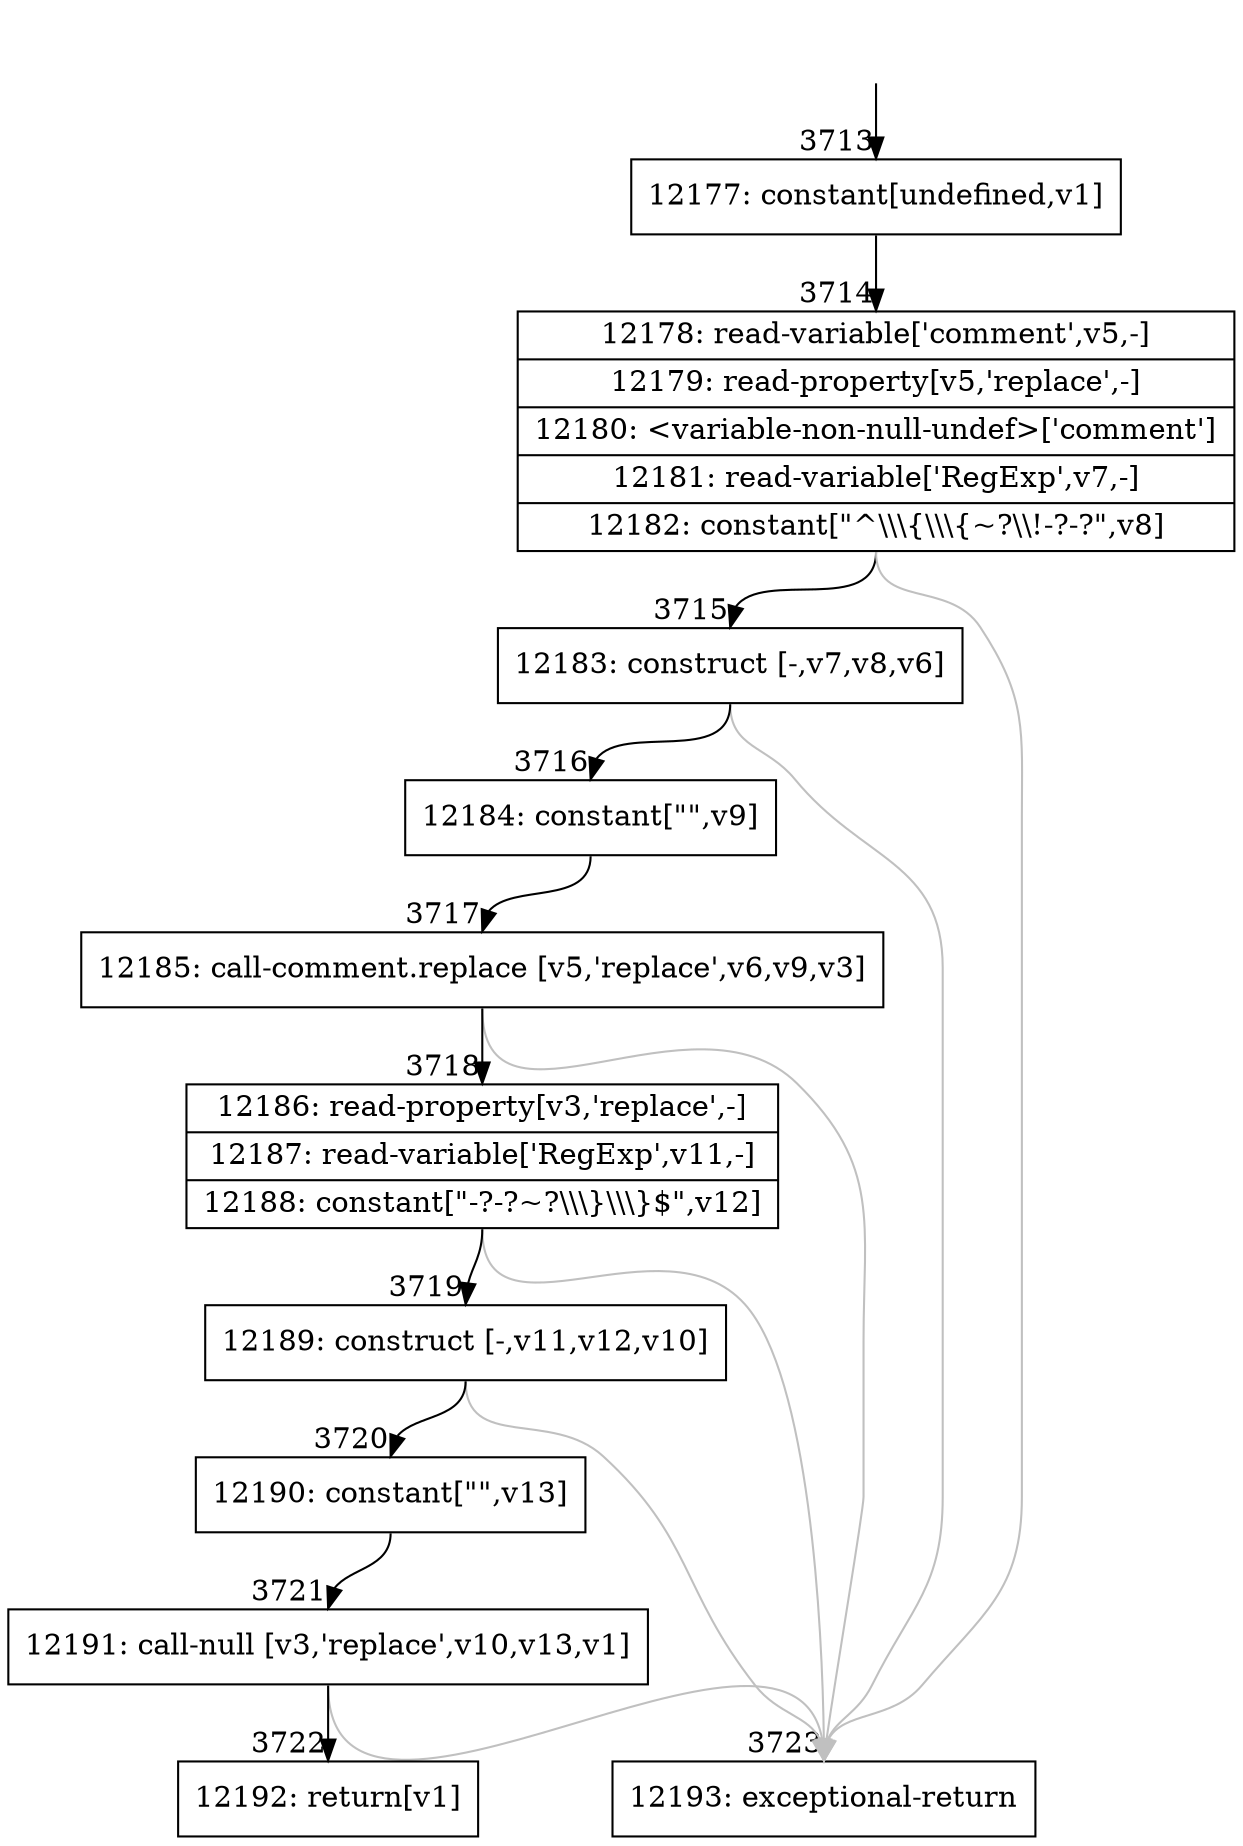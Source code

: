 digraph {
rankdir="TD"
BB_entry139[shape=none,label=""];
BB_entry139 -> BB3713 [tailport=s, headport=n, headlabel="    3713"]
BB3713 [shape=record label="{12177: constant[undefined,v1]}" ] 
BB3713 -> BB3714 [tailport=s, headport=n, headlabel="      3714"]
BB3714 [shape=record label="{12178: read-variable['comment',v5,-]|12179: read-property[v5,'replace',-]|12180: \<variable-non-null-undef\>['comment']|12181: read-variable['RegExp',v7,-]|12182: constant[\"^\\\\\\\{\\\\\\\{~?\\\\!-?-?\",v8]}" ] 
BB3714 -> BB3715 [tailport=s, headport=n, headlabel="      3715"]
BB3714 -> BB3723 [tailport=s, headport=n, color=gray, headlabel="      3723"]
BB3715 [shape=record label="{12183: construct [-,v7,v8,v6]}" ] 
BB3715 -> BB3716 [tailport=s, headport=n, headlabel="      3716"]
BB3715 -> BB3723 [tailport=s, headport=n, color=gray]
BB3716 [shape=record label="{12184: constant[\"\",v9]}" ] 
BB3716 -> BB3717 [tailport=s, headport=n, headlabel="      3717"]
BB3717 [shape=record label="{12185: call-comment.replace [v5,'replace',v6,v9,v3]}" ] 
BB3717 -> BB3718 [tailport=s, headport=n, headlabel="      3718"]
BB3717 -> BB3723 [tailport=s, headport=n, color=gray]
BB3718 [shape=record label="{12186: read-property[v3,'replace',-]|12187: read-variable['RegExp',v11,-]|12188: constant[\"-?-?~?\\\\\\\}\\\\\\\}$\",v12]}" ] 
BB3718 -> BB3719 [tailport=s, headport=n, headlabel="      3719"]
BB3718 -> BB3723 [tailport=s, headport=n, color=gray]
BB3719 [shape=record label="{12189: construct [-,v11,v12,v10]}" ] 
BB3719 -> BB3720 [tailport=s, headport=n, headlabel="      3720"]
BB3719 -> BB3723 [tailport=s, headport=n, color=gray]
BB3720 [shape=record label="{12190: constant[\"\",v13]}" ] 
BB3720 -> BB3721 [tailport=s, headport=n, headlabel="      3721"]
BB3721 [shape=record label="{12191: call-null [v3,'replace',v10,v13,v1]}" ] 
BB3721 -> BB3722 [tailport=s, headport=n, headlabel="      3722"]
BB3721 -> BB3723 [tailport=s, headport=n, color=gray]
BB3722 [shape=record label="{12192: return[v1]}" ] 
BB3723 [shape=record label="{12193: exceptional-return}" ] 
//#$~ 1811
}
